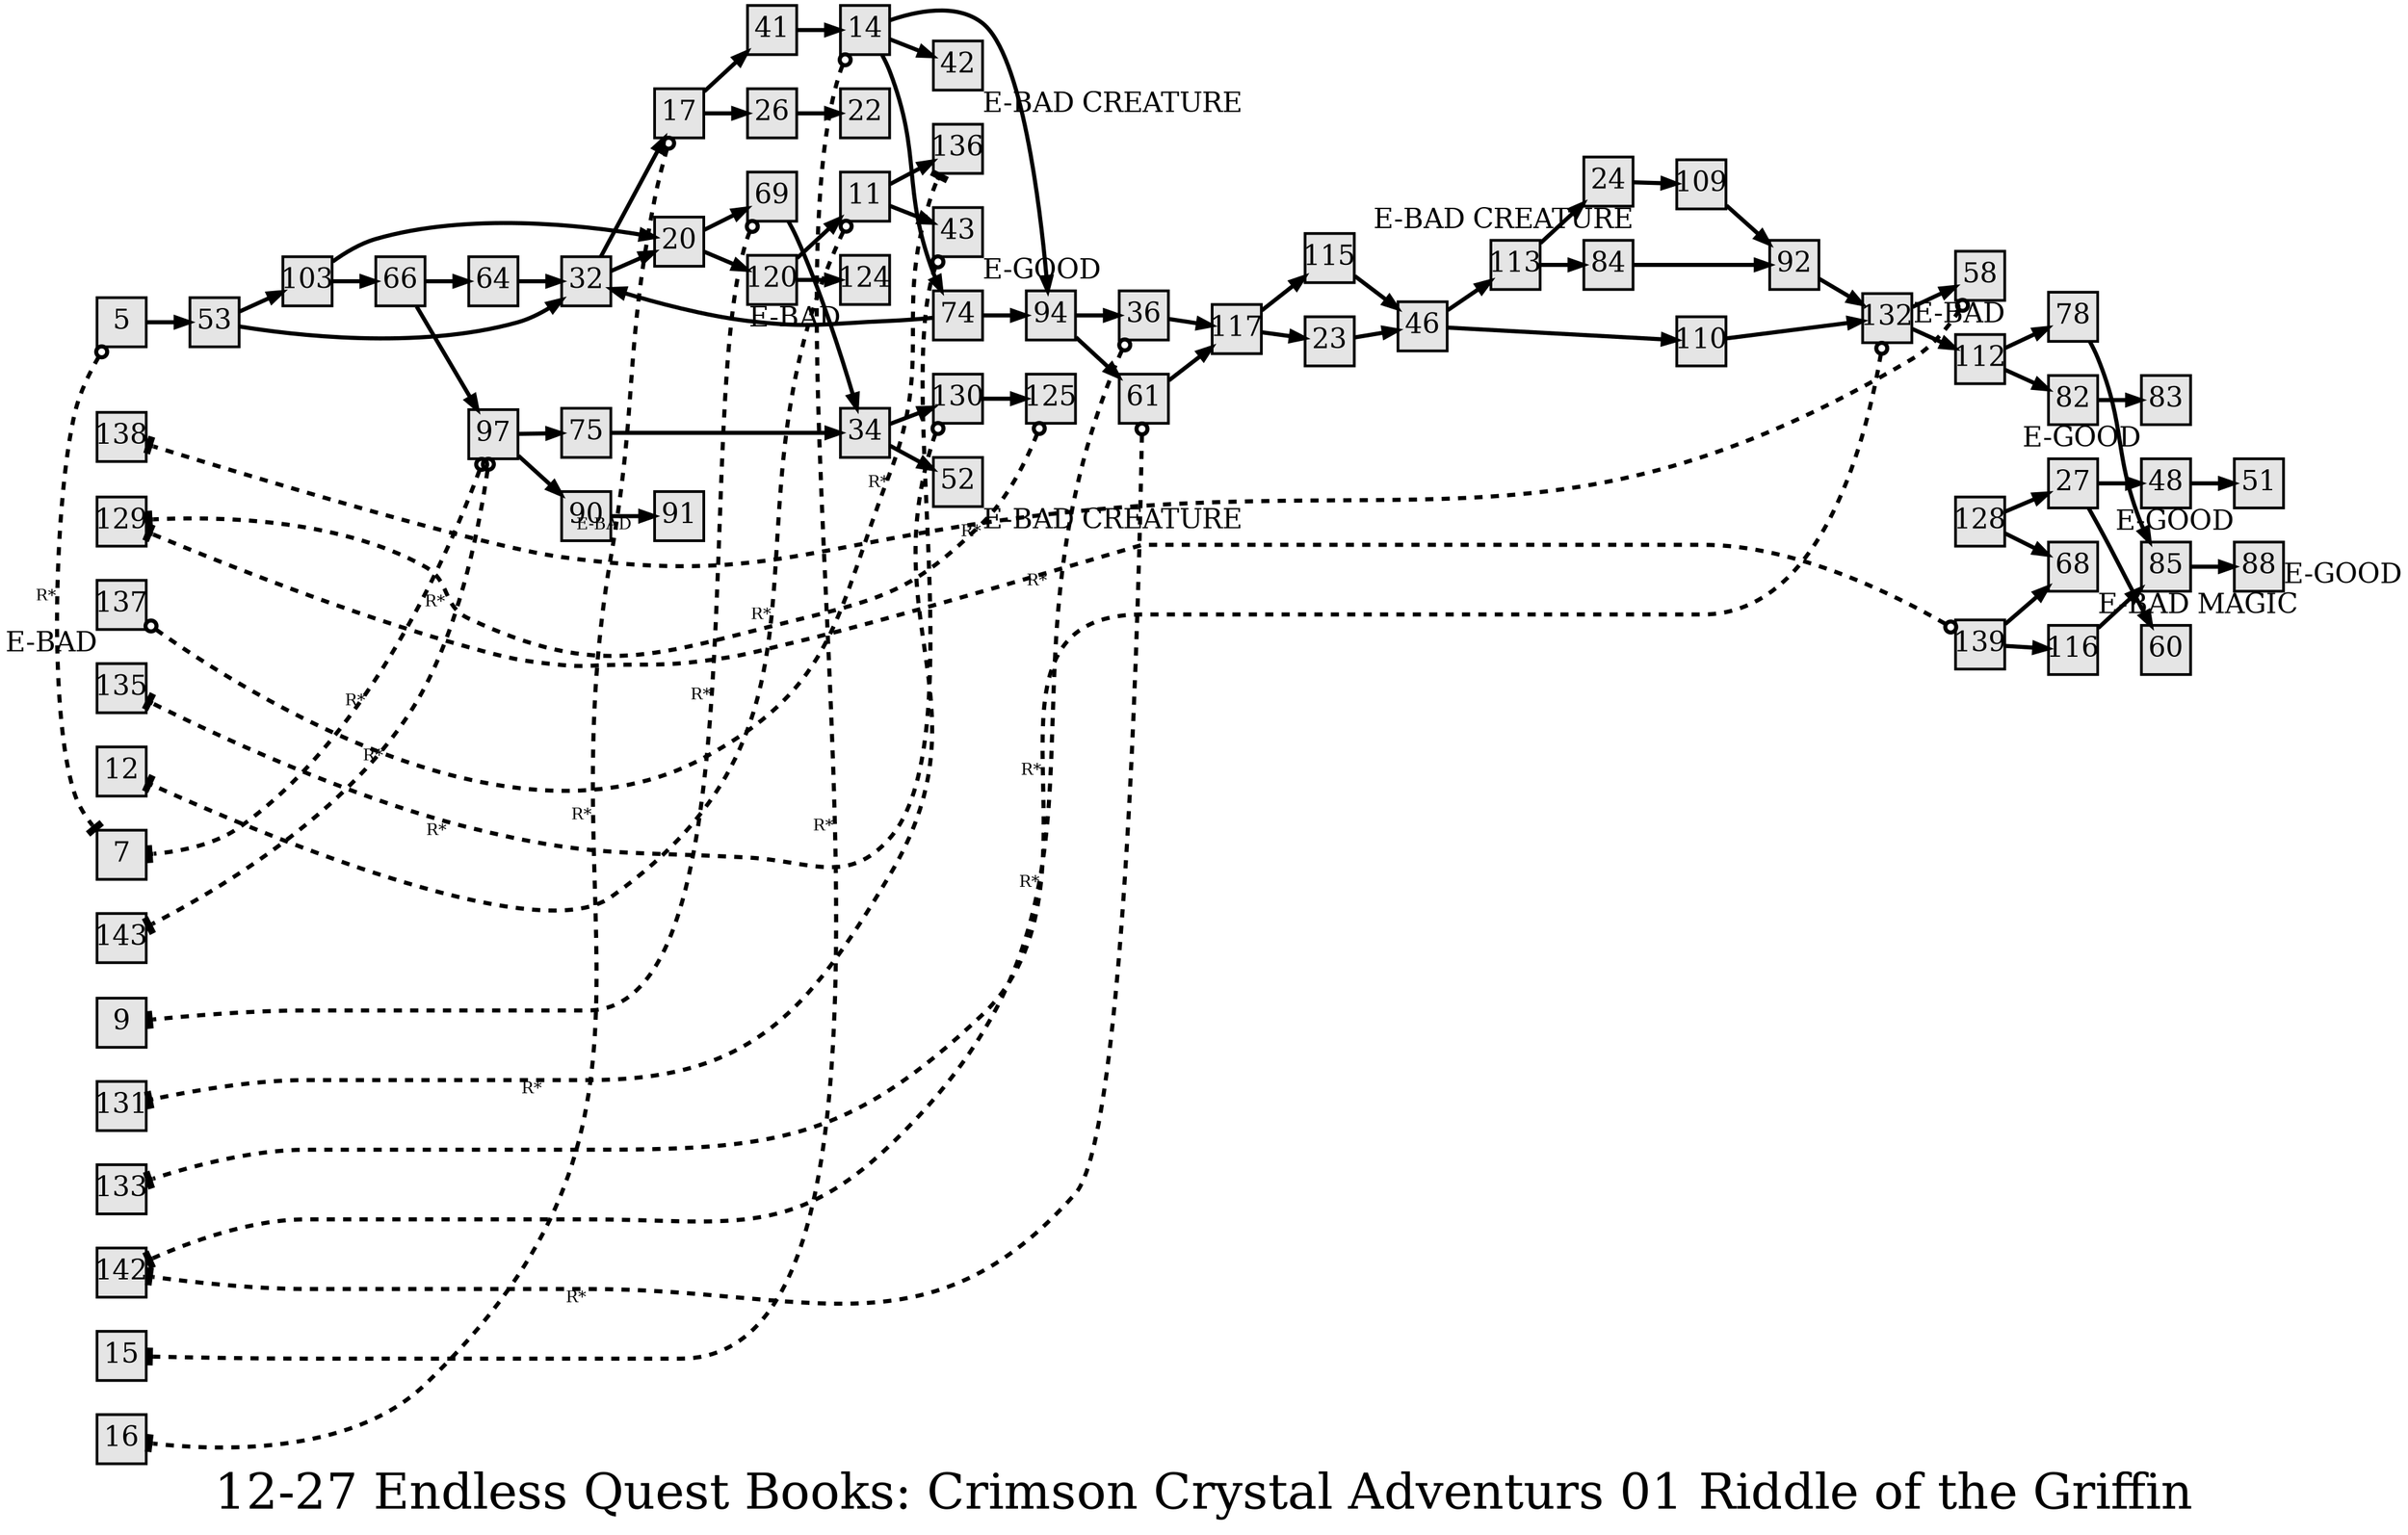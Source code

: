 digraph g{
  graph [ label="12-27 Endless Quest Books: Crimson Crystal Adventurs 01 Riddle of the Griffin" rankdir=LR, ordering=out, fontsize=36, nodesep="0.35", ranksep="0.45"];
  node  [shape=rect, penwidth=2, fontsize=20, style=filled, fillcolor=grey90, margin="0,0", labelfloat=true, regular=true, fixedsize=true];
  edge  [labelfloat=true, penwidth=3, fontsize=12];

  5 -> 7	[ xlabel="R*", dir=both, arrowhead=tee, arrowtail=odot, style=dashed, constraint=false, label="" ];
  5 -> 53;
  11 -> 12	[ xlabel="R*", dir=both, arrowhead=tee, arrowtail=odot, style=dashed, constraint=false, label="" ];
  11 -> 136;
  11 -> 43;
  14 -> 15	[ xlabel="R*", dir=both, arrowhead=tee, arrowtail=odot, style=dashed, constraint=false, label="" ];
  14 -> 94;
  14 -> 42;
  14 -> 74;
  17 -> 16	[ xlabel="R*", dir=both, arrowhead=tee, arrowtail=odot, style=dashed, constraint=false, label="" ];
  17 -> 41;
  17 -> 26;
  20 -> 69;
  20 -> 120;
  23 -> 46;
  24 -> 109;
  24	[ xlabel="E-BAD CREATURE" ];
  26 -> 22;
  27 -> 48;
  27 -> 60;
  32 -> 17;
  32 -> 20;
  34 -> 130;
  34 -> 52;
  36 -> 142	[ xlabel="R*", dir=both, arrowhead=tee, arrowtail=odot, style=dashed, constraint=false, label="" ];
  36 -> 117;
  41 -> 14;
  42	[ xlabel="E-BAD CREATURE" ];
  43 -> 135	[ xlabel="R*", dir=both, arrowhead=tee, arrowtail=odot, style=dashed, constraint=false, label="" ];
  43	[ xlabel="E-GOOD" ];
  46 -> 113;
  46 -> 110;
  48 -> 51;
  51	[ xlabel="E-GOOD" ];
  52	[ xlabel="E-BAD CREATURE" ];
  53 -> 103;
  53 -> 32;
  58 -> 138	[ xlabel="R*", dir=both, arrowhead=tee, arrowtail=odot, style=dashed, constraint=false, label="" ];
  58	[ xlabel="E-BAD" ];
  61 -> 142	[ xlabel="R*", dir=both, arrowhead=tee, arrowtail=odot, style=dashed, constraint=false, label="" ];
  61 -> 117;
  64 -> 32;
  66 -> 64;
  66 -> 97;
  68	[ xlabel="E-BAD MAGIC" ];
  69 -> 9	[ xlabel="R*", dir=both, arrowhead=tee, arrowtail=odot, style=dashed, constraint=false, label="" ];
  69 -> 34;
  74 -> 32;
  74 -> 94;
  75 -> 34;
  78 -> 85;
  82 -> 83;
  83	[ xlabel="E-GOOD" ];
  84 -> 92;
  85 -> 88;
  88	[ xlabel="E-GOOD" ];
  90 -> 91	[ xlabel="E-BAD" ];
  92 -> 132;
  94 -> 36;
  94 -> 61;
  97 -> 7	[ xlabel="R*", dir=both, arrowhead=tee, arrowtail=odot, style=dashed, constraint=false, label="" ];
  97 -> 143	[ xlabel="R*", dir=both, arrowhead=tee, arrowtail=odot, style=dashed, constraint=false, label="" ];
  97 -> 75;
  97 -> 90;
  103 -> 20;
  103 -> 66;
  109 -> 92;
  110 -> 132;
  112 -> 78;
  112 -> 82;
  113 -> 24;
  113 -> 84;
  115 -> 46;
  116 -> 85;
  117 -> 115;
  117 -> 23;
  120 -> 11;
  120 -> 124;
  124	[ xlabel="E-BAD" ];
  125 -> 129	[ xlabel="R*", dir=both, arrowhead=tee, arrowtail=odot, style=dashed, constraint=false, label="" ];
  128 -> 27;
  128 -> 68;
  130 -> 131	[ xlabel="R*", dir=both, arrowhead=tee, arrowtail=odot, style=dashed, constraint=false, label="" ];
  130 -> 125;
  132 -> 133	[ xlabel="R*", dir=both, arrowhead=tee, arrowtail=odot, style=dashed, constraint=false, label="" ];
  132 -> 58;
  132 -> 112;
  137 -> 136	[ xlabel="R*", dir=both, arrowhead=tee, arrowtail=odot, style=dashed, constraint=false, label="" ];
  137	[ xlabel="E-BAD" ];
  139 -> 129	[ xlabel="R*", dir=both, arrowhead=tee, arrowtail=odot, style=dashed, constraint=false, label="" ];
  139 -> 68;
  139 -> 116;
}

